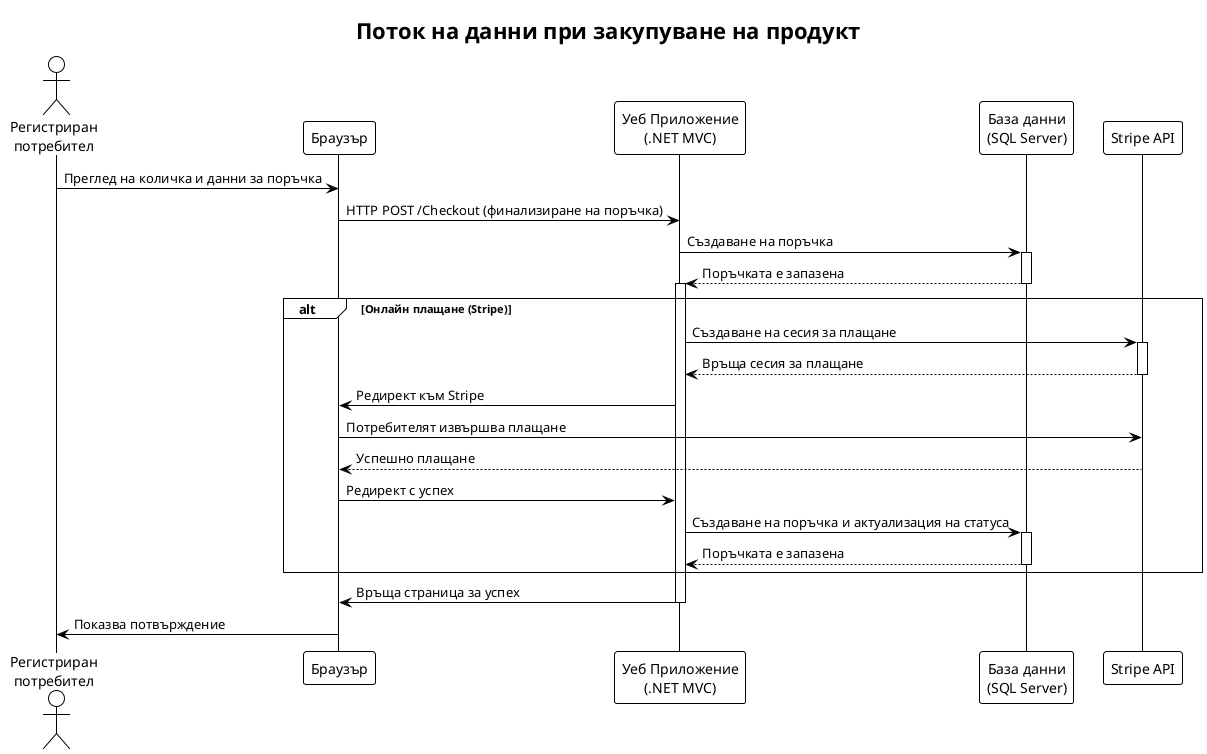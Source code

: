 @startuml
!theme plain
title Поток на данни при закупуване на продукт

actor "Регистриран\nпотребител" as User
participant "Браузър" as Browser
participant "Уеб Приложение\n(.NET MVC)" as WebApp
participant "База данни\n(SQL Server)" as DB
participant "Stripe API" as Stripe

User -> Browser : Преглед на количка и данни за поръчка
Browser -> WebApp : HTTP POST /Checkout (финализиране на поръчка)
WebApp -> DB : Създаване на поръчка
    activate DB
    DB --> WebApp : Поръчката е запазена
    deactivate DB
activate WebApp

alt Онлайн плащане (Stripe)
    WebApp -> Stripe : Създаване на сесия за плащане
    activate Stripe
    Stripe --> WebApp : Връща сесия за плащане
    deactivate Stripe
    WebApp -> Browser : Редирект към Stripe
    Browser -> Stripe : Потребителят извършва плащане
    Stripe --> Browser : Успешно плащане
    Browser -> WebApp : Редирект с успех
    WebApp -> DB : Създаване на поръчка и актуализация на статуса
    activate DB
    DB --> WebApp : Поръчката е запазена
    deactivate DB
end

WebApp -> Browser : Връща страница за успех
deactivate WebApp
Browser -> User : Показва потвърждение
@enduml